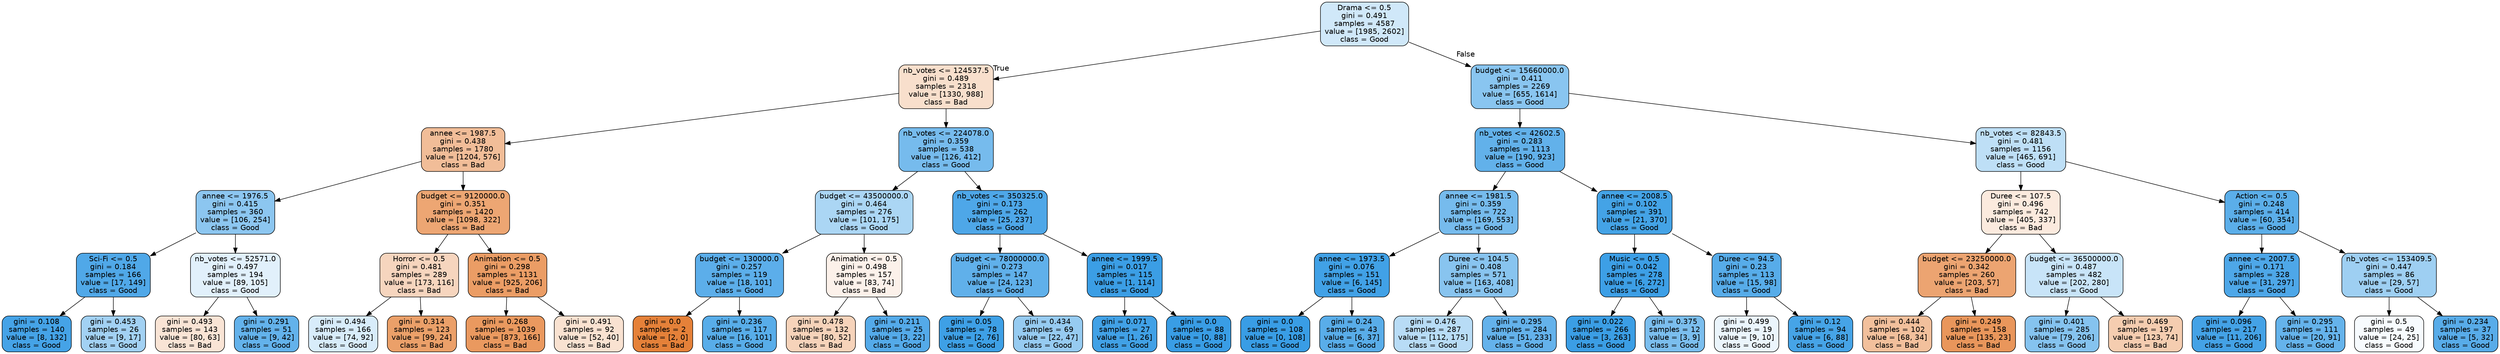 digraph Tree {
node [shape=box, style="filled, rounded", color="black", fontname=helvetica] ;
edge [fontname=helvetica] ;
0 [label="Drama <= 0.5\ngini = 0.491\nsamples = 4587\nvalue = [1985, 2602]\nclass = Good", fillcolor="#d0e8f9"] ;
1 [label="nb_votes <= 124537.5\ngini = 0.489\nsamples = 2318\nvalue = [1330, 988]\nclass = Bad", fillcolor="#f8dfcc"] ;
0 -> 1 [labeldistance=2.5, labelangle=45, headlabel="True"] ;
2 [label="annee <= 1987.5\ngini = 0.438\nsamples = 1780\nvalue = [1204, 576]\nclass = Bad", fillcolor="#f1bd98"] ;
1 -> 2 ;
3 [label="annee <= 1976.5\ngini = 0.415\nsamples = 360\nvalue = [106, 254]\nclass = Good", fillcolor="#8cc6f0"] ;
2 -> 3 ;
4 [label="Sci-Fi <= 0.5\ngini = 0.184\nsamples = 166\nvalue = [17, 149]\nclass = Good", fillcolor="#50a8e8"] ;
3 -> 4 ;
5 [label="gini = 0.108\nsamples = 140\nvalue = [8, 132]\nclass = Good", fillcolor="#45a3e7"] ;
4 -> 5 ;
6 [label="gini = 0.453\nsamples = 26\nvalue = [9, 17]\nclass = Good", fillcolor="#a2d1f3"] ;
4 -> 6 ;
7 [label="nb_votes <= 52571.0\ngini = 0.497\nsamples = 194\nvalue = [89, 105]\nclass = Good", fillcolor="#e1f0fb"] ;
3 -> 7 ;
8 [label="gini = 0.493\nsamples = 143\nvalue = [80, 63]\nclass = Bad", fillcolor="#f9e4d5"] ;
7 -> 8 ;
9 [label="gini = 0.291\nsamples = 51\nvalue = [9, 42]\nclass = Good", fillcolor="#63b2eb"] ;
7 -> 9 ;
10 [label="budget <= 9120000.0\ngini = 0.351\nsamples = 1420\nvalue = [1098, 322]\nclass = Bad", fillcolor="#eda673"] ;
2 -> 10 ;
11 [label="Horror <= 0.5\ngini = 0.481\nsamples = 289\nvalue = [173, 116]\nclass = Bad", fillcolor="#f6d5be"] ;
10 -> 11 ;
12 [label="gini = 0.494\nsamples = 166\nvalue = [74, 92]\nclass = Good", fillcolor="#d8ecfa"] ;
11 -> 12 ;
13 [label="gini = 0.314\nsamples = 123\nvalue = [99, 24]\nclass = Bad", fillcolor="#eba069"] ;
11 -> 13 ;
14 [label="Animation <= 0.5\ngini = 0.298\nsamples = 1131\nvalue = [925, 206]\nclass = Bad", fillcolor="#eb9d65"] ;
10 -> 14 ;
15 [label="gini = 0.268\nsamples = 1039\nvalue = [873, 166]\nclass = Bad", fillcolor="#ea995f"] ;
14 -> 15 ;
16 [label="gini = 0.491\nsamples = 92\nvalue = [52, 40]\nclass = Bad", fillcolor="#f9e2d1"] ;
14 -> 16 ;
17 [label="nb_votes <= 224078.0\ngini = 0.359\nsamples = 538\nvalue = [126, 412]\nclass = Good", fillcolor="#76bbed"] ;
1 -> 17 ;
18 [label="budget <= 43500000.0\ngini = 0.464\nsamples = 276\nvalue = [101, 175]\nclass = Good", fillcolor="#abd6f4"] ;
17 -> 18 ;
19 [label="budget <= 130000.0\ngini = 0.257\nsamples = 119\nvalue = [18, 101]\nclass = Good", fillcolor="#5caeea"] ;
18 -> 19 ;
20 [label="gini = 0.0\nsamples = 2\nvalue = [2, 0]\nclass = Bad", fillcolor="#e58139"] ;
19 -> 20 ;
21 [label="gini = 0.236\nsamples = 117\nvalue = [16, 101]\nclass = Good", fillcolor="#58ade9"] ;
19 -> 21 ;
22 [label="Animation <= 0.5\ngini = 0.498\nsamples = 157\nvalue = [83, 74]\nclass = Bad", fillcolor="#fcf1ea"] ;
18 -> 22 ;
23 [label="gini = 0.478\nsamples = 132\nvalue = [80, 52]\nclass = Bad", fillcolor="#f6d3ba"] ;
22 -> 23 ;
24 [label="gini = 0.211\nsamples = 25\nvalue = [3, 22]\nclass = Good", fillcolor="#54aae9"] ;
22 -> 24 ;
25 [label="nb_votes <= 350325.0\ngini = 0.173\nsamples = 262\nvalue = [25, 237]\nclass = Good", fillcolor="#4ea7e8"] ;
17 -> 25 ;
26 [label="budget <= 78000000.0\ngini = 0.273\nsamples = 147\nvalue = [24, 123]\nclass = Good", fillcolor="#60b0ea"] ;
25 -> 26 ;
27 [label="gini = 0.05\nsamples = 78\nvalue = [2, 76]\nclass = Good", fillcolor="#3ea0e6"] ;
26 -> 27 ;
28 [label="gini = 0.434\nsamples = 69\nvalue = [22, 47]\nclass = Good", fillcolor="#96cbf1"] ;
26 -> 28 ;
29 [label="annee <= 1999.5\ngini = 0.017\nsamples = 115\nvalue = [1, 114]\nclass = Good", fillcolor="#3b9ee5"] ;
25 -> 29 ;
30 [label="gini = 0.071\nsamples = 27\nvalue = [1, 26]\nclass = Good", fillcolor="#41a1e6"] ;
29 -> 30 ;
31 [label="gini = 0.0\nsamples = 88\nvalue = [0, 88]\nclass = Good", fillcolor="#399de5"] ;
29 -> 31 ;
32 [label="budget <= 15660000.0\ngini = 0.411\nsamples = 2269\nvalue = [655, 1614]\nclass = Good", fillcolor="#89c5f0"] ;
0 -> 32 [labeldistance=2.5, labelangle=-45, headlabel="False"] ;
33 [label="nb_votes <= 42602.5\ngini = 0.283\nsamples = 1113\nvalue = [190, 923]\nclass = Good", fillcolor="#62b1ea"] ;
32 -> 33 ;
34 [label="annee <= 1981.5\ngini = 0.359\nsamples = 722\nvalue = [169, 553]\nclass = Good", fillcolor="#76bbed"] ;
33 -> 34 ;
35 [label="annee <= 1973.5\ngini = 0.076\nsamples = 151\nvalue = [6, 145]\nclass = Good", fillcolor="#41a1e6"] ;
34 -> 35 ;
36 [label="gini = 0.0\nsamples = 108\nvalue = [0, 108]\nclass = Good", fillcolor="#399de5"] ;
35 -> 36 ;
37 [label="gini = 0.24\nsamples = 43\nvalue = [6, 37]\nclass = Good", fillcolor="#59ade9"] ;
35 -> 37 ;
38 [label="Duree <= 104.5\ngini = 0.408\nsamples = 571\nvalue = [163, 408]\nclass = Good", fillcolor="#88c4ef"] ;
34 -> 38 ;
39 [label="gini = 0.476\nsamples = 287\nvalue = [112, 175]\nclass = Good", fillcolor="#b8dcf6"] ;
38 -> 39 ;
40 [label="gini = 0.295\nsamples = 284\nvalue = [51, 233]\nclass = Good", fillcolor="#64b2eb"] ;
38 -> 40 ;
41 [label="annee <= 2008.5\ngini = 0.102\nsamples = 391\nvalue = [21, 370]\nclass = Good", fillcolor="#44a3e6"] ;
33 -> 41 ;
42 [label="Music <= 0.5\ngini = 0.042\nsamples = 278\nvalue = [6, 272]\nclass = Good", fillcolor="#3d9fe6"] ;
41 -> 42 ;
43 [label="gini = 0.022\nsamples = 266\nvalue = [3, 263]\nclass = Good", fillcolor="#3b9ee5"] ;
42 -> 43 ;
44 [label="gini = 0.375\nsamples = 12\nvalue = [3, 9]\nclass = Good", fillcolor="#7bbeee"] ;
42 -> 44 ;
45 [label="Duree <= 94.5\ngini = 0.23\nsamples = 113\nvalue = [15, 98]\nclass = Good", fillcolor="#57ace9"] ;
41 -> 45 ;
46 [label="gini = 0.499\nsamples = 19\nvalue = [9, 10]\nclass = Good", fillcolor="#ebf5fc"] ;
45 -> 46 ;
47 [label="gini = 0.12\nsamples = 94\nvalue = [6, 88]\nclass = Good", fillcolor="#46a4e7"] ;
45 -> 47 ;
48 [label="nb_votes <= 82843.5\ngini = 0.481\nsamples = 1156\nvalue = [465, 691]\nclass = Good", fillcolor="#bedff6"] ;
32 -> 48 ;
49 [label="Duree <= 107.5\ngini = 0.496\nsamples = 742\nvalue = [405, 337]\nclass = Bad", fillcolor="#fbeade"] ;
48 -> 49 ;
50 [label="budget <= 23250000.0\ngini = 0.342\nsamples = 260\nvalue = [203, 57]\nclass = Bad", fillcolor="#eca471"] ;
49 -> 50 ;
51 [label="gini = 0.444\nsamples = 102\nvalue = [68, 34]\nclass = Bad", fillcolor="#f2c09c"] ;
50 -> 51 ;
52 [label="gini = 0.249\nsamples = 158\nvalue = [135, 23]\nclass = Bad", fillcolor="#e9965b"] ;
50 -> 52 ;
53 [label="budget <= 36500000.0\ngini = 0.487\nsamples = 482\nvalue = [202, 280]\nclass = Good", fillcolor="#c8e4f8"] ;
49 -> 53 ;
54 [label="gini = 0.401\nsamples = 285\nvalue = [79, 206]\nclass = Good", fillcolor="#85c3ef"] ;
53 -> 54 ;
55 [label="gini = 0.469\nsamples = 197\nvalue = [123, 74]\nclass = Bad", fillcolor="#f5cdb0"] ;
53 -> 55 ;
56 [label="Action <= 0.5\ngini = 0.248\nsamples = 414\nvalue = [60, 354]\nclass = Good", fillcolor="#5baee9"] ;
48 -> 56 ;
57 [label="annee <= 2007.5\ngini = 0.171\nsamples = 328\nvalue = [31, 297]\nclass = Good", fillcolor="#4ea7e8"] ;
56 -> 57 ;
58 [label="gini = 0.096\nsamples = 217\nvalue = [11, 206]\nclass = Good", fillcolor="#44a2e6"] ;
57 -> 58 ;
59 [label="gini = 0.295\nsamples = 111\nvalue = [20, 91]\nclass = Good", fillcolor="#65b3eb"] ;
57 -> 59 ;
60 [label="nb_votes <= 153409.5\ngini = 0.447\nsamples = 86\nvalue = [29, 57]\nclass = Good", fillcolor="#9ecff2"] ;
56 -> 60 ;
61 [label="gini = 0.5\nsamples = 49\nvalue = [24, 25]\nclass = Good", fillcolor="#f7fbfe"] ;
60 -> 61 ;
62 [label="gini = 0.234\nsamples = 37\nvalue = [5, 32]\nclass = Good", fillcolor="#58ace9"] ;
60 -> 62 ;
}